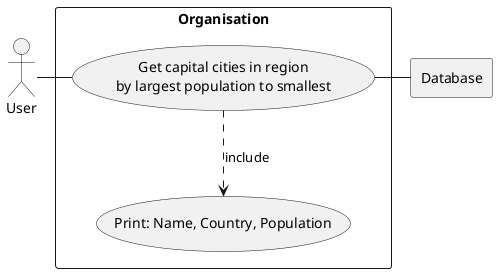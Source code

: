 @startuml



rectangle Database

rectangle "Organisation" {
    usecase UC1 as "Get capital cities in region
    by largest population to smallest"

    usecase UCa as "Print: Name, Country, Population"
}
    User - UC1
    UC1 ..> UCa : include
    UC1 - Database


@enduml